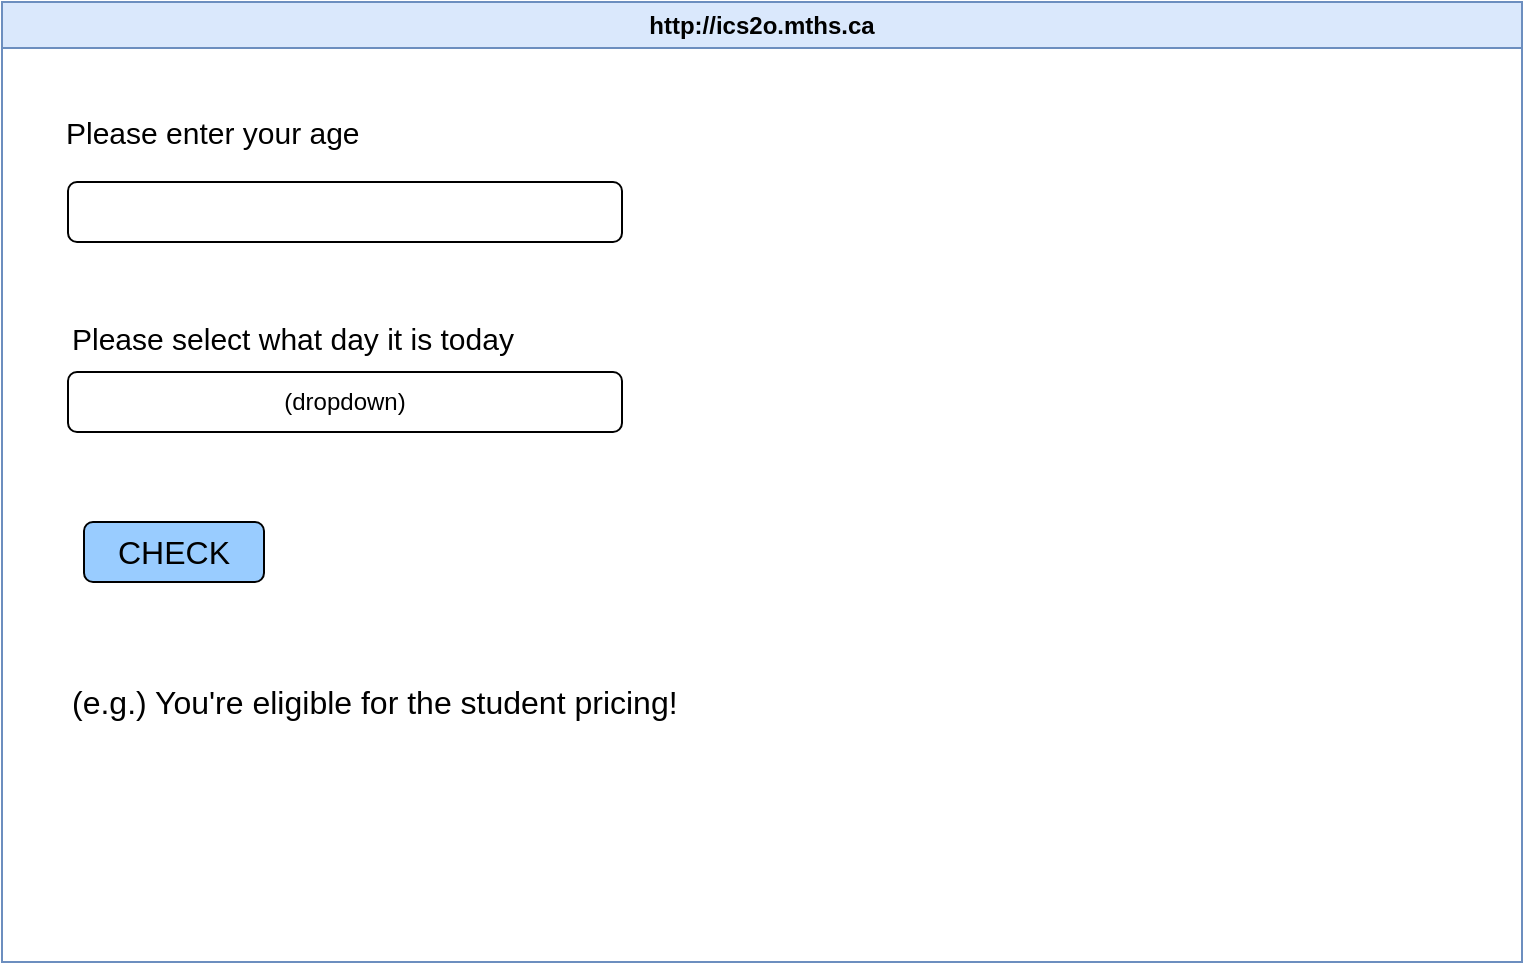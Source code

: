 <mxfile>
    <diagram id="HIP3nbAZw_EuaXWnEj3U" name="Page-1">
        <mxGraphModel dx="800" dy="491" grid="1" gridSize="10" guides="1" tooltips="1" connect="1" arrows="1" fold="1" page="1" pageScale="1" pageWidth="850" pageHeight="1100" math="0" shadow="0">
            <root>
                <mxCell id="0"/>
                <mxCell id="1" parent="0"/>
                <mxCell id="7" value="http://ics2o.mths.ca" style="swimlane;whiteSpace=wrap;html=1;fillColor=#dae8fc;strokeColor=#6c8ebf;" parent="1" vertex="1">
                    <mxGeometry x="40" y="40" width="760" height="480" as="geometry"/>
                </mxCell>
                <mxCell id="8" value="&lt;font style=&quot;font-size: 15px;&quot;&gt;Please enter your age&lt;/font&gt;" style="text;html=1;align=left;verticalAlign=middle;resizable=0;points=[];autosize=1;strokeColor=none;fillColor=none;" parent="7" vertex="1">
                    <mxGeometry x="30" y="50" width="170" height="30" as="geometry"/>
                </mxCell>
                <mxCell id="9" value="&lt;font style=&quot;font-size: 15px;&quot;&gt;Please select what day it is today&lt;/font&gt;" style="text;html=1;align=left;verticalAlign=middle;resizable=0;points=[];autosize=1;strokeColor=none;fillColor=none;" parent="7" vertex="1">
                    <mxGeometry x="33" y="153" width="240" height="30" as="geometry"/>
                </mxCell>
                <mxCell id="10" value="" style="rounded=1;whiteSpace=wrap;html=1;" parent="7" vertex="1">
                    <mxGeometry x="33" y="90" width="277" height="30" as="geometry"/>
                </mxCell>
                <mxCell id="21" value="&lt;font style=&quot;font-size: 16px;&quot;&gt;CHECK&lt;/font&gt;" style="rounded=1;whiteSpace=wrap;html=1;fillColor=#99CCFF;" parent="7" vertex="1">
                    <mxGeometry x="41" y="260" width="90" height="30" as="geometry"/>
                </mxCell>
                <mxCell id="22" value="&lt;font style=&quot;font-size: 16px;&quot;&gt;(e.g.) You&#39;re eligible for the student pricing!&lt;/font&gt;" style="text;html=1;align=left;verticalAlign=middle;resizable=0;points=[];autosize=1;strokeColor=none;fillColor=none;" parent="7" vertex="1">
                    <mxGeometry x="33" y="335" width="320" height="30" as="geometry"/>
                </mxCell>
                <mxCell id="23" value="(dropdown)" style="rounded=1;whiteSpace=wrap;html=1;" vertex="1" parent="7">
                    <mxGeometry x="33" y="185" width="277" height="30" as="geometry"/>
                </mxCell>
            </root>
        </mxGraphModel>
    </diagram>
</mxfile>